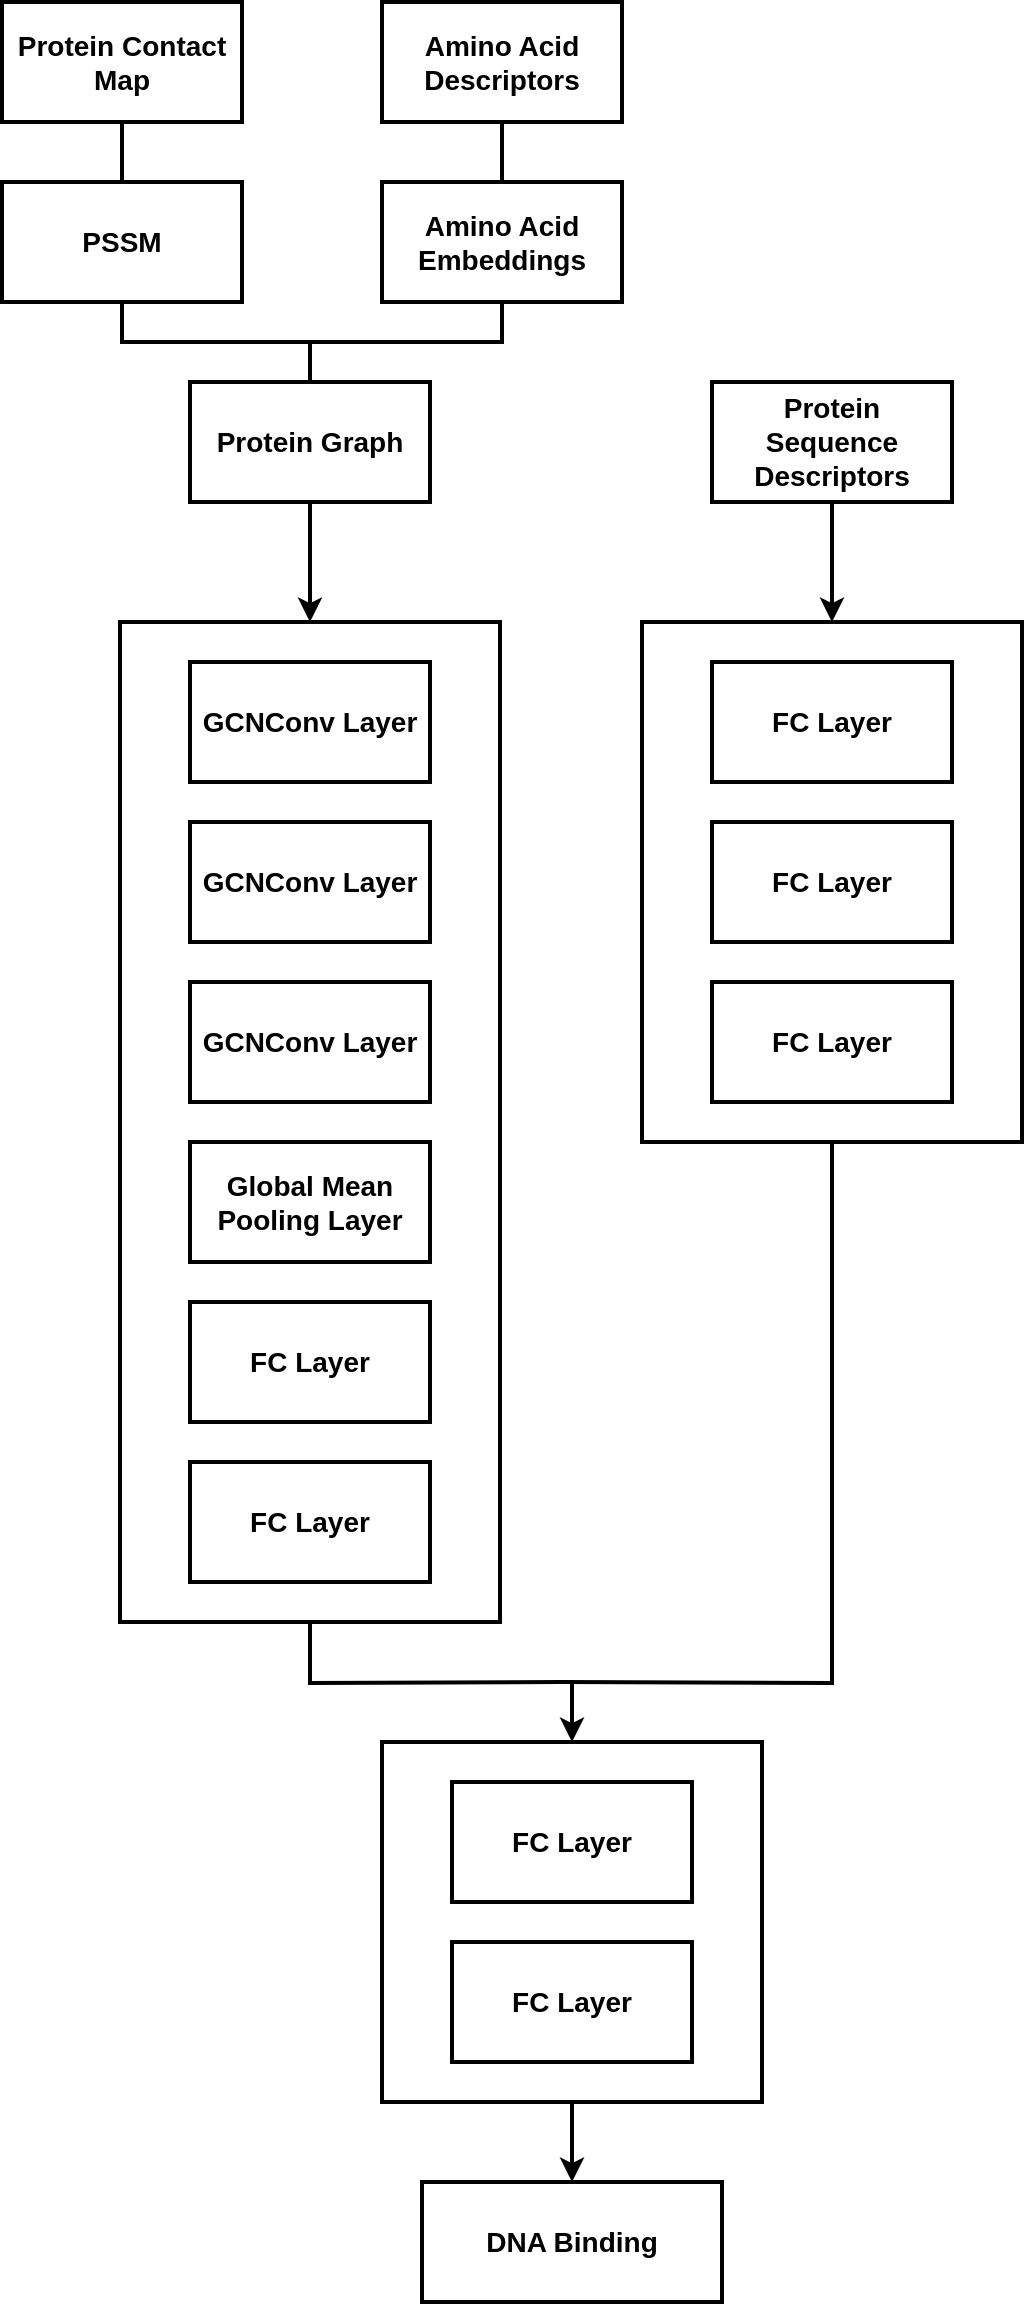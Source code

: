 <mxfile version="21.0.2" type="device"><diagram name="Page-1" id="0UhK2oHr-aNdzvWgiHJH"><mxGraphModel dx="1050" dy="541" grid="1" gridSize="10" guides="1" tooltips="1" connect="1" arrows="1" fold="1" page="1" pageScale="1" pageWidth="2339" pageHeight="3300" math="0" shadow="0"><root><mxCell id="0"/><mxCell id="1" parent="0"/><mxCell id="qrrKby9xyUrzdjWpDHfk-29" style="edgeStyle=orthogonalEdgeStyle;rounded=0;orthogonalLoop=1;jettySize=auto;html=1;entryX=0.5;entryY=0;entryDx=0;entryDy=0;strokeWidth=2;fontSize=14;startArrow=none;startFill=0;endArrow=classic;endFill=1;" parent="1" source="qrrKby9xyUrzdjWpDHfk-28" target="qrrKby9xyUrzdjWpDHfk-19" edge="1"><mxGeometry relative="1" as="geometry"/></mxCell><mxCell id="qrrKby9xyUrzdjWpDHfk-28" value="" style="rounded=0;whiteSpace=wrap;html=1;strokeWidth=2;fontSize=14;" parent="1" vertex="1"><mxGeometry x="570" y="1440" width="190" height="180" as="geometry"/></mxCell><mxCell id="qrrKby9xyUrzdjWpDHfk-17" value="" style="rounded=0;whiteSpace=wrap;html=1;strokeWidth=2;fontSize=14;" parent="1" vertex="1"><mxGeometry x="700" y="880" width="190" height="260" as="geometry"/></mxCell><mxCell id="qrrKby9xyUrzdjWpDHfk-16" value="" style="rounded=0;whiteSpace=wrap;html=1;strokeWidth=2;fontSize=14;" parent="1" vertex="1"><mxGeometry x="439" y="880" width="190" height="500" as="geometry"/></mxCell><mxCell id="6ibi6sYEwBcaEhBv7q3w-1" style="edgeStyle=orthogonalEdgeStyle;rounded=0;orthogonalLoop=1;jettySize=auto;html=1;entryX=0.5;entryY=0;entryDx=0;entryDy=0;strokeWidth=2;" parent="1" source="3qgysg2rjavdF_Ig7YvA-1" target="qrrKby9xyUrzdjWpDHfk-16" edge="1"><mxGeometry relative="1" as="geometry"/></mxCell><mxCell id="3qgysg2rjavdF_Ig7YvA-1" value="&lt;b&gt;&lt;font style=&quot;font-size: 14px;&quot;&gt;Protein Graph&lt;/font&gt;&lt;/b&gt;" style="rounded=0;whiteSpace=wrap;html=1;strokeWidth=2;" parent="1" vertex="1"><mxGeometry x="474" y="760" width="120" height="60" as="geometry"/></mxCell><mxCell id="qrrKby9xyUrzdjWpDHfk-1" value="" style="shape=image;html=1;verticalAlign=top;verticalLabelPosition=bottom;labelBackgroundColor=#ffffff;imageAspect=0;aspect=fixed;image=https://cdn3.iconfinder.com/data/icons/user-interface-169/32/plus-128.png;strokeWidth=2;" parent="1" vertex="1"><mxGeometry x="510" y="620" width="48" height="48" as="geometry"/></mxCell><mxCell id="qrrKby9xyUrzdjWpDHfk-2" value="&lt;b&gt;&lt;font style=&quot;font-size: 14px;&quot;&gt;Amino Acid Descriptors&lt;/font&gt;&lt;/b&gt;" style="rounded=0;whiteSpace=wrap;html=1;strokeWidth=2;" parent="1" vertex="1"><mxGeometry x="570" y="570" width="120" height="60" as="geometry"/></mxCell><mxCell id="qrrKby9xyUrzdjWpDHfk-3" value="&lt;b&gt;&lt;font style=&quot;font-size: 14px;&quot;&gt;GCNConv Layer&lt;/font&gt;&lt;/b&gt;" style="rounded=0;whiteSpace=wrap;html=1;strokeWidth=2;" parent="1" vertex="1"><mxGeometry x="474" y="900" width="120" height="60" as="geometry"/></mxCell><mxCell id="qrrKby9xyUrzdjWpDHfk-6" value="&lt;b&gt;&lt;font style=&quot;font-size: 14px;&quot;&gt;Global Mean Pooling Layer&lt;/font&gt;&lt;/b&gt;" style="rounded=0;whiteSpace=wrap;html=1;strokeWidth=2;" parent="1" vertex="1"><mxGeometry x="474" y="1140" width="120" height="60" as="geometry"/></mxCell><mxCell id="qrrKby9xyUrzdjWpDHfk-7" value="&lt;b&gt;&lt;font style=&quot;font-size: 14px;&quot;&gt;FC Layer&lt;/font&gt;&lt;/b&gt;" style="rounded=0;whiteSpace=wrap;html=1;strokeWidth=2;" parent="1" vertex="1"><mxGeometry x="474" y="1220" width="120" height="60" as="geometry"/></mxCell><mxCell id="qrrKby9xyUrzdjWpDHfk-8" value="&lt;b&gt;&lt;font style=&quot;font-size: 14px;&quot;&gt;GCNConv Layer&lt;/font&gt;&lt;/b&gt;" style="rounded=0;whiteSpace=wrap;html=1;strokeWidth=2;" parent="1" vertex="1"><mxGeometry x="474" y="980" width="120" height="60" as="geometry"/></mxCell><mxCell id="qrrKby9xyUrzdjWpDHfk-9" value="&lt;b&gt;&lt;font style=&quot;font-size: 14px;&quot;&gt;GCNConv Layer&lt;/font&gt;&lt;/b&gt;" style="rounded=0;whiteSpace=wrap;html=1;strokeWidth=2;" parent="1" vertex="1"><mxGeometry x="474" y="1060" width="120" height="60" as="geometry"/></mxCell><mxCell id="qrrKby9xyUrzdjWpDHfk-10" value="&lt;b&gt;&lt;font style=&quot;font-size: 14px;&quot;&gt;FC Layer&lt;/font&gt;&lt;/b&gt;" style="rounded=0;whiteSpace=wrap;html=1;strokeWidth=2;" parent="1" vertex="1"><mxGeometry x="474" y="1300" width="120" height="60" as="geometry"/></mxCell><mxCell id="qrrKby9xyUrzdjWpDHfk-25" style="edgeStyle=orthogonalEdgeStyle;rounded=0;orthogonalLoop=1;jettySize=auto;html=1;entryX=0.5;entryY=0;entryDx=0;entryDy=0;strokeWidth=2;fontSize=14;startArrow=none;startFill=0;endArrow=classic;endFill=1;" parent="1" source="qrrKby9xyUrzdjWpDHfk-11" target="qrrKby9xyUrzdjWpDHfk-17" edge="1"><mxGeometry relative="1" as="geometry"/></mxCell><mxCell id="qrrKby9xyUrzdjWpDHfk-11" value="&lt;b&gt;&lt;font style=&quot;font-size: 14px;&quot;&gt;Protein Sequence Descriptors&lt;/font&gt;&lt;/b&gt;" style="rounded=0;whiteSpace=wrap;html=1;strokeWidth=2;" parent="1" vertex="1"><mxGeometry x="735" y="760" width="120" height="60" as="geometry"/></mxCell><mxCell id="qrrKby9xyUrzdjWpDHfk-12" value="&lt;b&gt;&lt;font style=&quot;font-size: 14px;&quot;&gt;FC Layer&lt;/font&gt;&lt;/b&gt;" style="rounded=0;whiteSpace=wrap;html=1;strokeWidth=2;" parent="1" vertex="1"><mxGeometry x="735" y="900" width="120" height="60" as="geometry"/></mxCell><mxCell id="qrrKby9xyUrzdjWpDHfk-13" value="&lt;b&gt;&lt;font style=&quot;font-size: 14px;&quot;&gt;FC Layer&lt;/font&gt;&lt;/b&gt;" style="rounded=0;whiteSpace=wrap;html=1;strokeWidth=2;" parent="1" vertex="1"><mxGeometry x="735" y="980" width="120" height="60" as="geometry"/></mxCell><mxCell id="qrrKby9xyUrzdjWpDHfk-14" value="&lt;b&gt;&lt;font style=&quot;font-size: 14px;&quot;&gt;FC Layer&lt;/font&gt;&lt;/b&gt;" style="rounded=0;whiteSpace=wrap;html=1;strokeWidth=2;" parent="1" vertex="1"><mxGeometry x="735" y="1060" width="120" height="60" as="geometry"/></mxCell><mxCell id="qrrKby9xyUrzdjWpDHfk-15" value="&lt;b&gt;&lt;font style=&quot;font-size: 14px;&quot;&gt;FC Layer&lt;/font&gt;&lt;/b&gt;" style="rounded=0;whiteSpace=wrap;html=1;strokeWidth=2;" parent="1" vertex="1"><mxGeometry x="605" y="1460" width="120" height="60" as="geometry"/></mxCell><mxCell id="qrrKby9xyUrzdjWpDHfk-18" value="&lt;b&gt;&lt;font style=&quot;font-size: 14px;&quot;&gt;FC Layer&lt;/font&gt;&lt;/b&gt;" style="rounded=0;whiteSpace=wrap;html=1;strokeWidth=2;" parent="1" vertex="1"><mxGeometry x="605" y="1540" width="120" height="60" as="geometry"/></mxCell><mxCell id="qrrKby9xyUrzdjWpDHfk-19" value="&lt;b&gt;&lt;font style=&quot;font-size: 14px;&quot;&gt;DNA Binding&lt;/font&gt;&lt;/b&gt;" style="rounded=0;whiteSpace=wrap;html=1;strokeWidth=2;" parent="1" vertex="1"><mxGeometry x="590" y="1660" width="150" height="60" as="geometry"/></mxCell><mxCell id="qrrKby9xyUrzdjWpDHfk-27" value="" style="endArrow=none;html=1;rounded=0;strokeWidth=2;fontSize=14;entryX=0.5;entryY=1;entryDx=0;entryDy=0;edgeStyle=orthogonalEdgeStyle;" parent="1" target="qrrKby9xyUrzdjWpDHfk-17" edge="1"><mxGeometry width="50" height="50" relative="1" as="geometry"><mxPoint x="660" y="1410" as="sourcePoint"/><mxPoint x="730" y="1310" as="targetPoint"/></mxGeometry></mxCell><mxCell id="qrrKby9xyUrzdjWpDHfk-33" value="" style="endArrow=none;html=1;rounded=0;strokeWidth=2;fontSize=14;entryX=0.5;entryY=1;entryDx=0;entryDy=0;edgeStyle=orthogonalEdgeStyle;" parent="1" target="qrrKby9xyUrzdjWpDHfk-16" edge="1"><mxGeometry width="50" height="50" relative="1" as="geometry"><mxPoint x="660" y="1410" as="sourcePoint"/><mxPoint x="690" y="1370" as="targetPoint"/></mxGeometry></mxCell><mxCell id="qrrKby9xyUrzdjWpDHfk-35" value="" style="endArrow=classic;html=1;rounded=0;strokeWidth=2;fontSize=14;entryX=0.5;entryY=0;entryDx=0;entryDy=0;endFill=1;" parent="1" target="qrrKby9xyUrzdjWpDHfk-28" edge="1"><mxGeometry width="50" height="50" relative="1" as="geometry"><mxPoint x="665" y="1410" as="sourcePoint"/><mxPoint x="690" y="1370" as="targetPoint"/></mxGeometry></mxCell><mxCell id="6ibi6sYEwBcaEhBv7q3w-2" value="&lt;b&gt;&lt;font style=&quot;font-size: 14px;&quot;&gt;Protein Contact Map&lt;/font&gt;&lt;/b&gt;" style="rounded=0;whiteSpace=wrap;html=1;strokeWidth=2;" parent="1" vertex="1"><mxGeometry x="380" y="570" width="120" height="60" as="geometry"/></mxCell><mxCell id="6ibi6sYEwBcaEhBv7q3w-3" value="&lt;b&gt;&lt;font style=&quot;font-size: 14px;&quot;&gt;PSSM&lt;/font&gt;&lt;/b&gt;" style="rounded=0;whiteSpace=wrap;html=1;strokeWidth=2;" parent="1" vertex="1"><mxGeometry x="380" y="660" width="120" height="60" as="geometry"/></mxCell><mxCell id="6ibi6sYEwBcaEhBv7q3w-4" value="&lt;b&gt;&lt;font style=&quot;font-size: 14px;&quot;&gt;Amino Acid Embeddings&lt;/font&gt;&lt;/b&gt;" style="rounded=0;whiteSpace=wrap;html=1;strokeWidth=2;" parent="1" vertex="1"><mxGeometry x="570" y="660" width="120" height="60" as="geometry"/></mxCell><mxCell id="6ibi6sYEwBcaEhBv7q3w-5" value="" style="endArrow=none;html=1;rounded=0;strokeWidth=2;entryX=0.5;entryY=1;entryDx=0;entryDy=0;exitX=0.5;exitY=0;exitDx=0;exitDy=0;" parent="1" source="6ibi6sYEwBcaEhBv7q3w-3" target="6ibi6sYEwBcaEhBv7q3w-2" edge="1"><mxGeometry width="50" height="50" relative="1" as="geometry"><mxPoint x="570" y="700" as="sourcePoint"/><mxPoint x="620" y="650" as="targetPoint"/></mxGeometry></mxCell><mxCell id="6ibi6sYEwBcaEhBv7q3w-6" value="" style="endArrow=none;html=1;rounded=0;entryX=0.5;entryY=1;entryDx=0;entryDy=0;exitX=0.5;exitY=0;exitDx=0;exitDy=0;strokeWidth=2;" parent="1" source="6ibi6sYEwBcaEhBv7q3w-4" target="qrrKby9xyUrzdjWpDHfk-2" edge="1"><mxGeometry width="50" height="50" relative="1" as="geometry"><mxPoint x="570" y="700" as="sourcePoint"/><mxPoint x="620" y="650" as="targetPoint"/></mxGeometry></mxCell><mxCell id="6ibi6sYEwBcaEhBv7q3w-7" value="" style="endArrow=none;html=1;rounded=0;exitX=0.5;exitY=1;exitDx=0;exitDy=0;strokeWidth=2;edgeStyle=orthogonalEdgeStyle;entryX=0.5;entryY=0;entryDx=0;entryDy=0;" parent="1" source="6ibi6sYEwBcaEhBv7q3w-3" target="3qgysg2rjavdF_Ig7YvA-1" edge="1"><mxGeometry width="50" height="50" relative="1" as="geometry"><mxPoint x="570" y="700" as="sourcePoint"/><mxPoint x="440" y="740" as="targetPoint"/></mxGeometry></mxCell><mxCell id="6ibi6sYEwBcaEhBv7q3w-8" value="" style="endArrow=none;html=1;rounded=0;exitX=0.5;exitY=1;exitDx=0;exitDy=0;strokeWidth=2;edgeStyle=orthogonalEdgeStyle;entryX=0.5;entryY=0;entryDx=0;entryDy=0;" parent="1" source="6ibi6sYEwBcaEhBv7q3w-4" target="3qgysg2rjavdF_Ig7YvA-1" edge="1"><mxGeometry width="50" height="50" relative="1" as="geometry"><mxPoint x="570" y="700" as="sourcePoint"/><mxPoint x="630" y="740" as="targetPoint"/></mxGeometry></mxCell></root></mxGraphModel></diagram></mxfile>